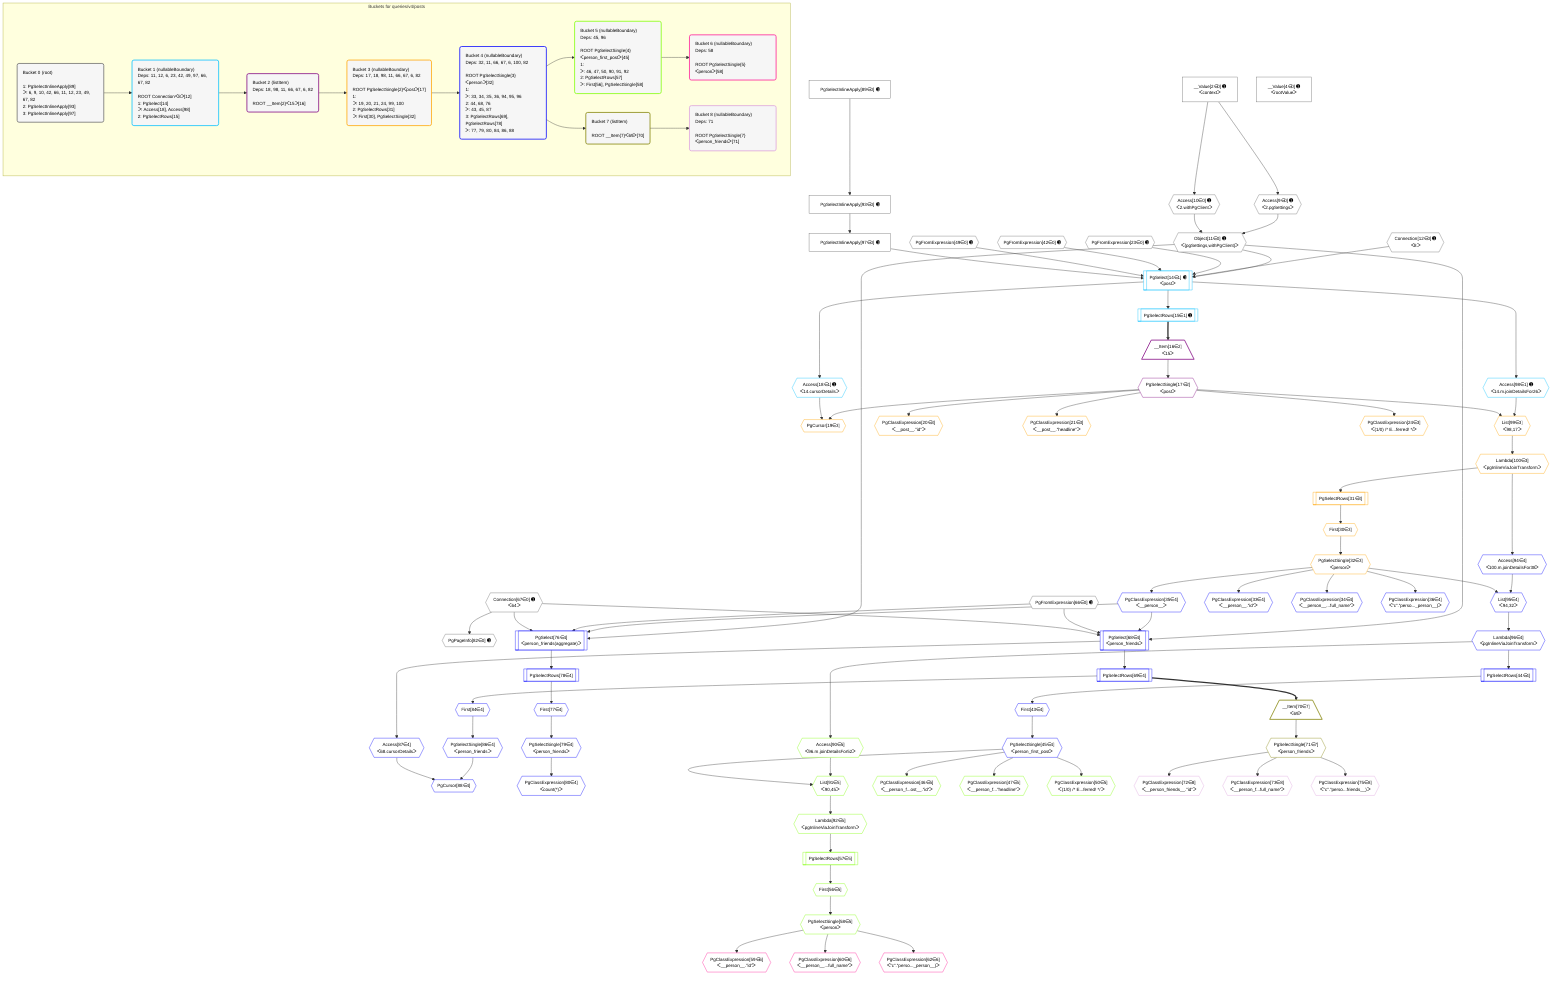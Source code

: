 %%{init: {'themeVariables': { 'fontSize': '12px'}}}%%
graph TD
    classDef path fill:#eee,stroke:#000,color:#000
    classDef plan fill:#fff,stroke-width:1px,color:#000
    classDef itemplan fill:#fff,stroke-width:2px,color:#000
    classDef unbatchedplan fill:#dff,stroke-width:1px,color:#000
    classDef sideeffectplan fill:#fcc,stroke-width:2px,color:#000
    classDef bucket fill:#f6f6f6,color:#000,stroke-width:2px,text-align:left


    %% plan dependencies
    Connection12{{"Connection[12∈0] ➊<br />ᐸ8ᐳ"}}:::plan
    Connection67{{"Connection[67∈0] ➊<br />ᐸ64ᐳ"}}:::plan
    Object11{{"Object[11∈0] ➊<br />ᐸ{pgSettings,withPgClient}ᐳ"}}:::plan
    Access9{{"Access[9∈0] ➊<br />ᐸ2.pgSettingsᐳ"}}:::plan
    Access10{{"Access[10∈0] ➊<br />ᐸ2.withPgClientᐳ"}}:::plan
    Access9 & Access10 --> Object11
    __Value2["__Value[2∈0] ➊<br />ᐸcontextᐳ"]:::plan
    __Value2 --> Access9
    __Value2 --> Access10
    PgFromExpression23{{"PgFromExpression[23∈0] ➊"}}:::plan
    PgFromExpression49{{"PgFromExpression[49∈0] ➊"}}:::plan
    PgPageInfo82{{"PgPageInfo[82∈0] ➊"}}:::plan
    Connection67 --> PgPageInfo82
    PgSelectInlineApply93["PgSelectInlineApply[93∈0] ➊"]:::plan
    PgSelectInlineApply89["PgSelectInlineApply[89∈0] ➊"]:::plan
    PgSelectInlineApply89 --> PgSelectInlineApply93
    PgSelectInlineApply97["PgSelectInlineApply[97∈0] ➊"]:::plan
    PgSelectInlineApply93 --> PgSelectInlineApply97
    __Value4["__Value[4∈0] ➊<br />ᐸrootValueᐳ"]:::plan
    PgFromExpression42{{"PgFromExpression[42∈0] ➊"}}:::plan
    PgFromExpression66{{"PgFromExpression[66∈0] ➊"}}:::plan
    PgSelect14[["PgSelect[14∈1] ➊<br />ᐸpostᐳ"]]:::plan
    Object11 & Connection12 & PgFromExpression23 & PgFromExpression42 & PgFromExpression49 & PgSelectInlineApply97 --> PgSelect14
    PgSelectRows15[["PgSelectRows[15∈1] ➊"]]:::plan
    PgSelect14 --> PgSelectRows15
    Access18{{"Access[18∈1] ➊<br />ᐸ14.cursorDetailsᐳ"}}:::plan
    PgSelect14 --> Access18
    Access98{{"Access[98∈1] ➊<br />ᐸ14.m.joinDetailsFor26ᐳ"}}:::plan
    PgSelect14 --> Access98
    __Item16[/"__Item[16∈2]<br />ᐸ15ᐳ"\]:::itemplan
    PgSelectRows15 ==> __Item16
    PgSelectSingle17{{"PgSelectSingle[17∈2]<br />ᐸpostᐳ"}}:::plan
    __Item16 --> PgSelectSingle17
    PgCursor19{{"PgCursor[19∈3]"}}:::plan
    PgSelectSingle17 & Access18 --> PgCursor19
    List99{{"List[99∈3]<br />ᐸ98,17ᐳ"}}:::plan
    Access98 & PgSelectSingle17 --> List99
    PgClassExpression20{{"PgClassExpression[20∈3]<br />ᐸ__post__.”id”ᐳ"}}:::plan
    PgSelectSingle17 --> PgClassExpression20
    PgClassExpression21{{"PgClassExpression[21∈3]<br />ᐸ__post__.”headline”ᐳ"}}:::plan
    PgSelectSingle17 --> PgClassExpression21
    PgClassExpression24{{"PgClassExpression[24∈3]<br />ᐸ(1/0) /* E...ferred! */ᐳ"}}:::plan
    PgSelectSingle17 --> PgClassExpression24
    First30{{"First[30∈3]"}}:::plan
    PgSelectRows31[["PgSelectRows[31∈3]"]]:::plan
    PgSelectRows31 --> First30
    Lambda100{{"Lambda[100∈3]<br />ᐸpgInlineViaJoinTransformᐳ"}}:::plan
    Lambda100 --> PgSelectRows31
    PgSelectSingle32{{"PgSelectSingle[32∈3]<br />ᐸpersonᐳ"}}:::plan
    First30 --> PgSelectSingle32
    List99 --> Lambda100
    PgSelect68[["PgSelect[68∈4]<br />ᐸperson_friendsᐳ"]]:::plan
    PgClassExpression35{{"PgClassExpression[35∈4]<br />ᐸ__person__ᐳ"}}:::plan
    Object11 & PgClassExpression35 & PgFromExpression66 & Connection67 --> PgSelect68
    PgSelect76[["PgSelect[76∈4]<br />ᐸperson_friends(aggregate)ᐳ"]]:::plan
    Object11 & PgClassExpression35 & PgFromExpression66 & Connection67 --> PgSelect76
    PgCursor88{{"PgCursor[88∈4]"}}:::plan
    PgSelectSingle86{{"PgSelectSingle[86∈4]<br />ᐸperson_friendsᐳ"}}:::plan
    Access87{{"Access[87∈4]<br />ᐸ68.cursorDetailsᐳ"}}:::plan
    PgSelectSingle86 & Access87 --> PgCursor88
    List95{{"List[95∈4]<br />ᐸ94,32ᐳ"}}:::plan
    Access94{{"Access[94∈4]<br />ᐸ100.m.joinDetailsFor38ᐳ"}}:::plan
    Access94 & PgSelectSingle32 --> List95
    PgClassExpression33{{"PgClassExpression[33∈4]<br />ᐸ__person__.”id”ᐳ"}}:::plan
    PgSelectSingle32 --> PgClassExpression33
    PgClassExpression34{{"PgClassExpression[34∈4]<br />ᐸ__person__...full_name”ᐳ"}}:::plan
    PgSelectSingle32 --> PgClassExpression34
    PgSelectSingle32 --> PgClassExpression35
    PgClassExpression36{{"PgClassExpression[36∈4]<br />ᐸ”c”.”perso..._person__)ᐳ"}}:::plan
    PgSelectSingle32 --> PgClassExpression36
    First43{{"First[43∈4]"}}:::plan
    PgSelectRows44[["PgSelectRows[44∈4]"]]:::plan
    PgSelectRows44 --> First43
    Lambda96{{"Lambda[96∈4]<br />ᐸpgInlineViaJoinTransformᐳ"}}:::plan
    Lambda96 --> PgSelectRows44
    PgSelectSingle45{{"PgSelectSingle[45∈4]<br />ᐸperson_first_postᐳ"}}:::plan
    First43 --> PgSelectSingle45
    PgSelectRows69[["PgSelectRows[69∈4]"]]:::plan
    PgSelect68 --> PgSelectRows69
    First77{{"First[77∈4]"}}:::plan
    PgSelectRows78[["PgSelectRows[78∈4]"]]:::plan
    PgSelectRows78 --> First77
    PgSelect76 --> PgSelectRows78
    PgSelectSingle79{{"PgSelectSingle[79∈4]<br />ᐸperson_friendsᐳ"}}:::plan
    First77 --> PgSelectSingle79
    PgClassExpression80{{"PgClassExpression[80∈4]<br />ᐸcount(*)ᐳ"}}:::plan
    PgSelectSingle79 --> PgClassExpression80
    First84{{"First[84∈4]"}}:::plan
    PgSelectRows69 --> First84
    First84 --> PgSelectSingle86
    PgSelect68 --> Access87
    Lambda100 --> Access94
    List95 --> Lambda96
    List91{{"List[91∈5]<br />ᐸ90,45ᐳ"}}:::plan
    Access90{{"Access[90∈5]<br />ᐸ96.m.joinDetailsFor52ᐳ"}}:::plan
    Access90 & PgSelectSingle45 --> List91
    PgClassExpression46{{"PgClassExpression[46∈5]<br />ᐸ__person_f...ost__.”id”ᐳ"}}:::plan
    PgSelectSingle45 --> PgClassExpression46
    PgClassExpression47{{"PgClassExpression[47∈5]<br />ᐸ__person_f...”headline”ᐳ"}}:::plan
    PgSelectSingle45 --> PgClassExpression47
    PgClassExpression50{{"PgClassExpression[50∈5]<br />ᐸ(1/0) /* E...ferred! */ᐳ"}}:::plan
    PgSelectSingle45 --> PgClassExpression50
    First56{{"First[56∈5]"}}:::plan
    PgSelectRows57[["PgSelectRows[57∈5]"]]:::plan
    PgSelectRows57 --> First56
    Lambda92{{"Lambda[92∈5]<br />ᐸpgInlineViaJoinTransformᐳ"}}:::plan
    Lambda92 --> PgSelectRows57
    PgSelectSingle58{{"PgSelectSingle[58∈5]<br />ᐸpersonᐳ"}}:::plan
    First56 --> PgSelectSingle58
    Lambda96 --> Access90
    List91 --> Lambda92
    PgClassExpression59{{"PgClassExpression[59∈6]<br />ᐸ__person__.”id”ᐳ"}}:::plan
    PgSelectSingle58 --> PgClassExpression59
    PgClassExpression60{{"PgClassExpression[60∈6]<br />ᐸ__person__...full_name”ᐳ"}}:::plan
    PgSelectSingle58 --> PgClassExpression60
    PgClassExpression62{{"PgClassExpression[62∈6]<br />ᐸ”c”.”perso..._person__)ᐳ"}}:::plan
    PgSelectSingle58 --> PgClassExpression62
    __Item70[/"__Item[70∈7]<br />ᐸ69ᐳ"\]:::itemplan
    PgSelectRows69 ==> __Item70
    PgSelectSingle71{{"PgSelectSingle[71∈7]<br />ᐸperson_friendsᐳ"}}:::plan
    __Item70 --> PgSelectSingle71
    PgClassExpression72{{"PgClassExpression[72∈8]<br />ᐸ__person_friends__.”id”ᐳ"}}:::plan
    PgSelectSingle71 --> PgClassExpression72
    PgClassExpression73{{"PgClassExpression[73∈8]<br />ᐸ__person_f...full_name”ᐳ"}}:::plan
    PgSelectSingle71 --> PgClassExpression73
    PgClassExpression75{{"PgClassExpression[75∈8]<br />ᐸ”c”.”perso...friends__)ᐳ"}}:::plan
    PgSelectSingle71 --> PgClassExpression75

    %% define steps

    subgraph "Buckets for queries/v4/posts"
    Bucket0("Bucket 0 (root)<br /><br />1: PgSelectInlineApply[89]<br />ᐳ: 6, 9, 10, 42, 66, 11, 12, 23, 49, 67, 82<br />2: PgSelectInlineApply[93]<br />3: PgSelectInlineApply[97]"):::bucket
    classDef bucket0 stroke:#696969
    class Bucket0,__Value2,__Value4,Access9,Access10,Object11,Connection12,PgFromExpression23,PgFromExpression42,PgFromExpression49,PgFromExpression66,Connection67,PgPageInfo82,PgSelectInlineApply89,PgSelectInlineApply93,PgSelectInlineApply97 bucket0
    Bucket1("Bucket 1 (nullableBoundary)<br />Deps: 11, 12, 6, 23, 42, 49, 97, 66, 67, 82<br /><br />ROOT Connectionᐸ8ᐳ[12]<br />1: PgSelect[14]<br />ᐳ: Access[18], Access[98]<br />2: PgSelectRows[15]"):::bucket
    classDef bucket1 stroke:#00bfff
    class Bucket1,PgSelect14,PgSelectRows15,Access18,Access98 bucket1
    Bucket2("Bucket 2 (listItem)<br />Deps: 18, 98, 11, 66, 67, 6, 82<br /><br />ROOT __Item{2}ᐸ15ᐳ[16]"):::bucket
    classDef bucket2 stroke:#7f007f
    class Bucket2,__Item16,PgSelectSingle17 bucket2
    Bucket3("Bucket 3 (nullableBoundary)<br />Deps: 17, 18, 98, 11, 66, 67, 6, 82<br /><br />ROOT PgSelectSingle{2}ᐸpostᐳ[17]<br />1: <br />ᐳ: 19, 20, 21, 24, 99, 100<br />2: PgSelectRows[31]<br />ᐳ: First[30], PgSelectSingle[32]"):::bucket
    classDef bucket3 stroke:#ffa500
    class Bucket3,PgCursor19,PgClassExpression20,PgClassExpression21,PgClassExpression24,First30,PgSelectRows31,PgSelectSingle32,List99,Lambda100 bucket3
    Bucket4("Bucket 4 (nullableBoundary)<br />Deps: 32, 11, 66, 67, 6, 100, 82<br /><br />ROOT PgSelectSingle{3}ᐸpersonᐳ[32]<br />1: <br />ᐳ: 33, 34, 35, 36, 94, 95, 96<br />2: 44, 68, 76<br />ᐳ: 43, 45, 87<br />3: PgSelectRows[69], PgSelectRows[78]<br />ᐳ: 77, 79, 80, 84, 86, 88"):::bucket
    classDef bucket4 stroke:#0000ff
    class Bucket4,PgClassExpression33,PgClassExpression34,PgClassExpression35,PgClassExpression36,First43,PgSelectRows44,PgSelectSingle45,PgSelect68,PgSelectRows69,PgSelect76,First77,PgSelectRows78,PgSelectSingle79,PgClassExpression80,First84,PgSelectSingle86,Access87,PgCursor88,Access94,List95,Lambda96 bucket4
    Bucket5("Bucket 5 (nullableBoundary)<br />Deps: 45, 96<br /><br />ROOT PgSelectSingle{4}ᐸperson_first_postᐳ[45]<br />1: <br />ᐳ: 46, 47, 50, 90, 91, 92<br />2: PgSelectRows[57]<br />ᐳ: First[56], PgSelectSingle[58]"):::bucket
    classDef bucket5 stroke:#7fff00
    class Bucket5,PgClassExpression46,PgClassExpression47,PgClassExpression50,First56,PgSelectRows57,PgSelectSingle58,Access90,List91,Lambda92 bucket5
    Bucket6("Bucket 6 (nullableBoundary)<br />Deps: 58<br /><br />ROOT PgSelectSingle{5}ᐸpersonᐳ[58]"):::bucket
    classDef bucket6 stroke:#ff1493
    class Bucket6,PgClassExpression59,PgClassExpression60,PgClassExpression62 bucket6
    Bucket7("Bucket 7 (listItem)<br /><br />ROOT __Item{7}ᐸ69ᐳ[70]"):::bucket
    classDef bucket7 stroke:#808000
    class Bucket7,__Item70,PgSelectSingle71 bucket7
    Bucket8("Bucket 8 (nullableBoundary)<br />Deps: 71<br /><br />ROOT PgSelectSingle{7}ᐸperson_friendsᐳ[71]"):::bucket
    classDef bucket8 stroke:#dda0dd
    class Bucket8,PgClassExpression72,PgClassExpression73,PgClassExpression75 bucket8
    Bucket0 --> Bucket1
    Bucket1 --> Bucket2
    Bucket2 --> Bucket3
    Bucket3 --> Bucket4
    Bucket4 --> Bucket5 & Bucket7
    Bucket5 --> Bucket6
    Bucket7 --> Bucket8
    end